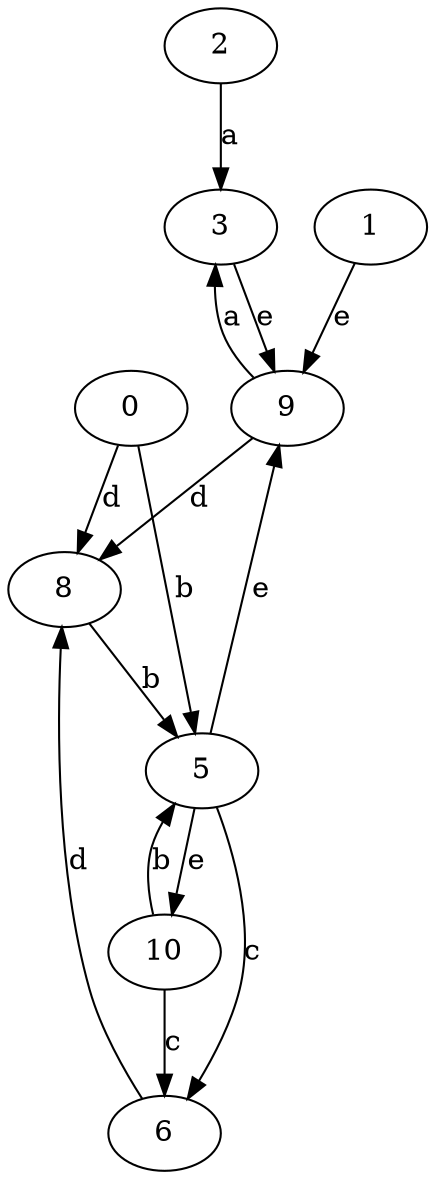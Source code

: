 strict digraph  {
2;
3;
5;
6;
8;
0;
9;
10;
1;
2 -> 3  [label=a];
3 -> 9  [label=e];
5 -> 6  [label=c];
5 -> 9  [label=e];
5 -> 10  [label=e];
6 -> 8  [label=d];
8 -> 5  [label=b];
0 -> 5  [label=b];
0 -> 8  [label=d];
9 -> 3  [label=a];
9 -> 8  [label=d];
10 -> 5  [label=b];
10 -> 6  [label=c];
1 -> 9  [label=e];
}
